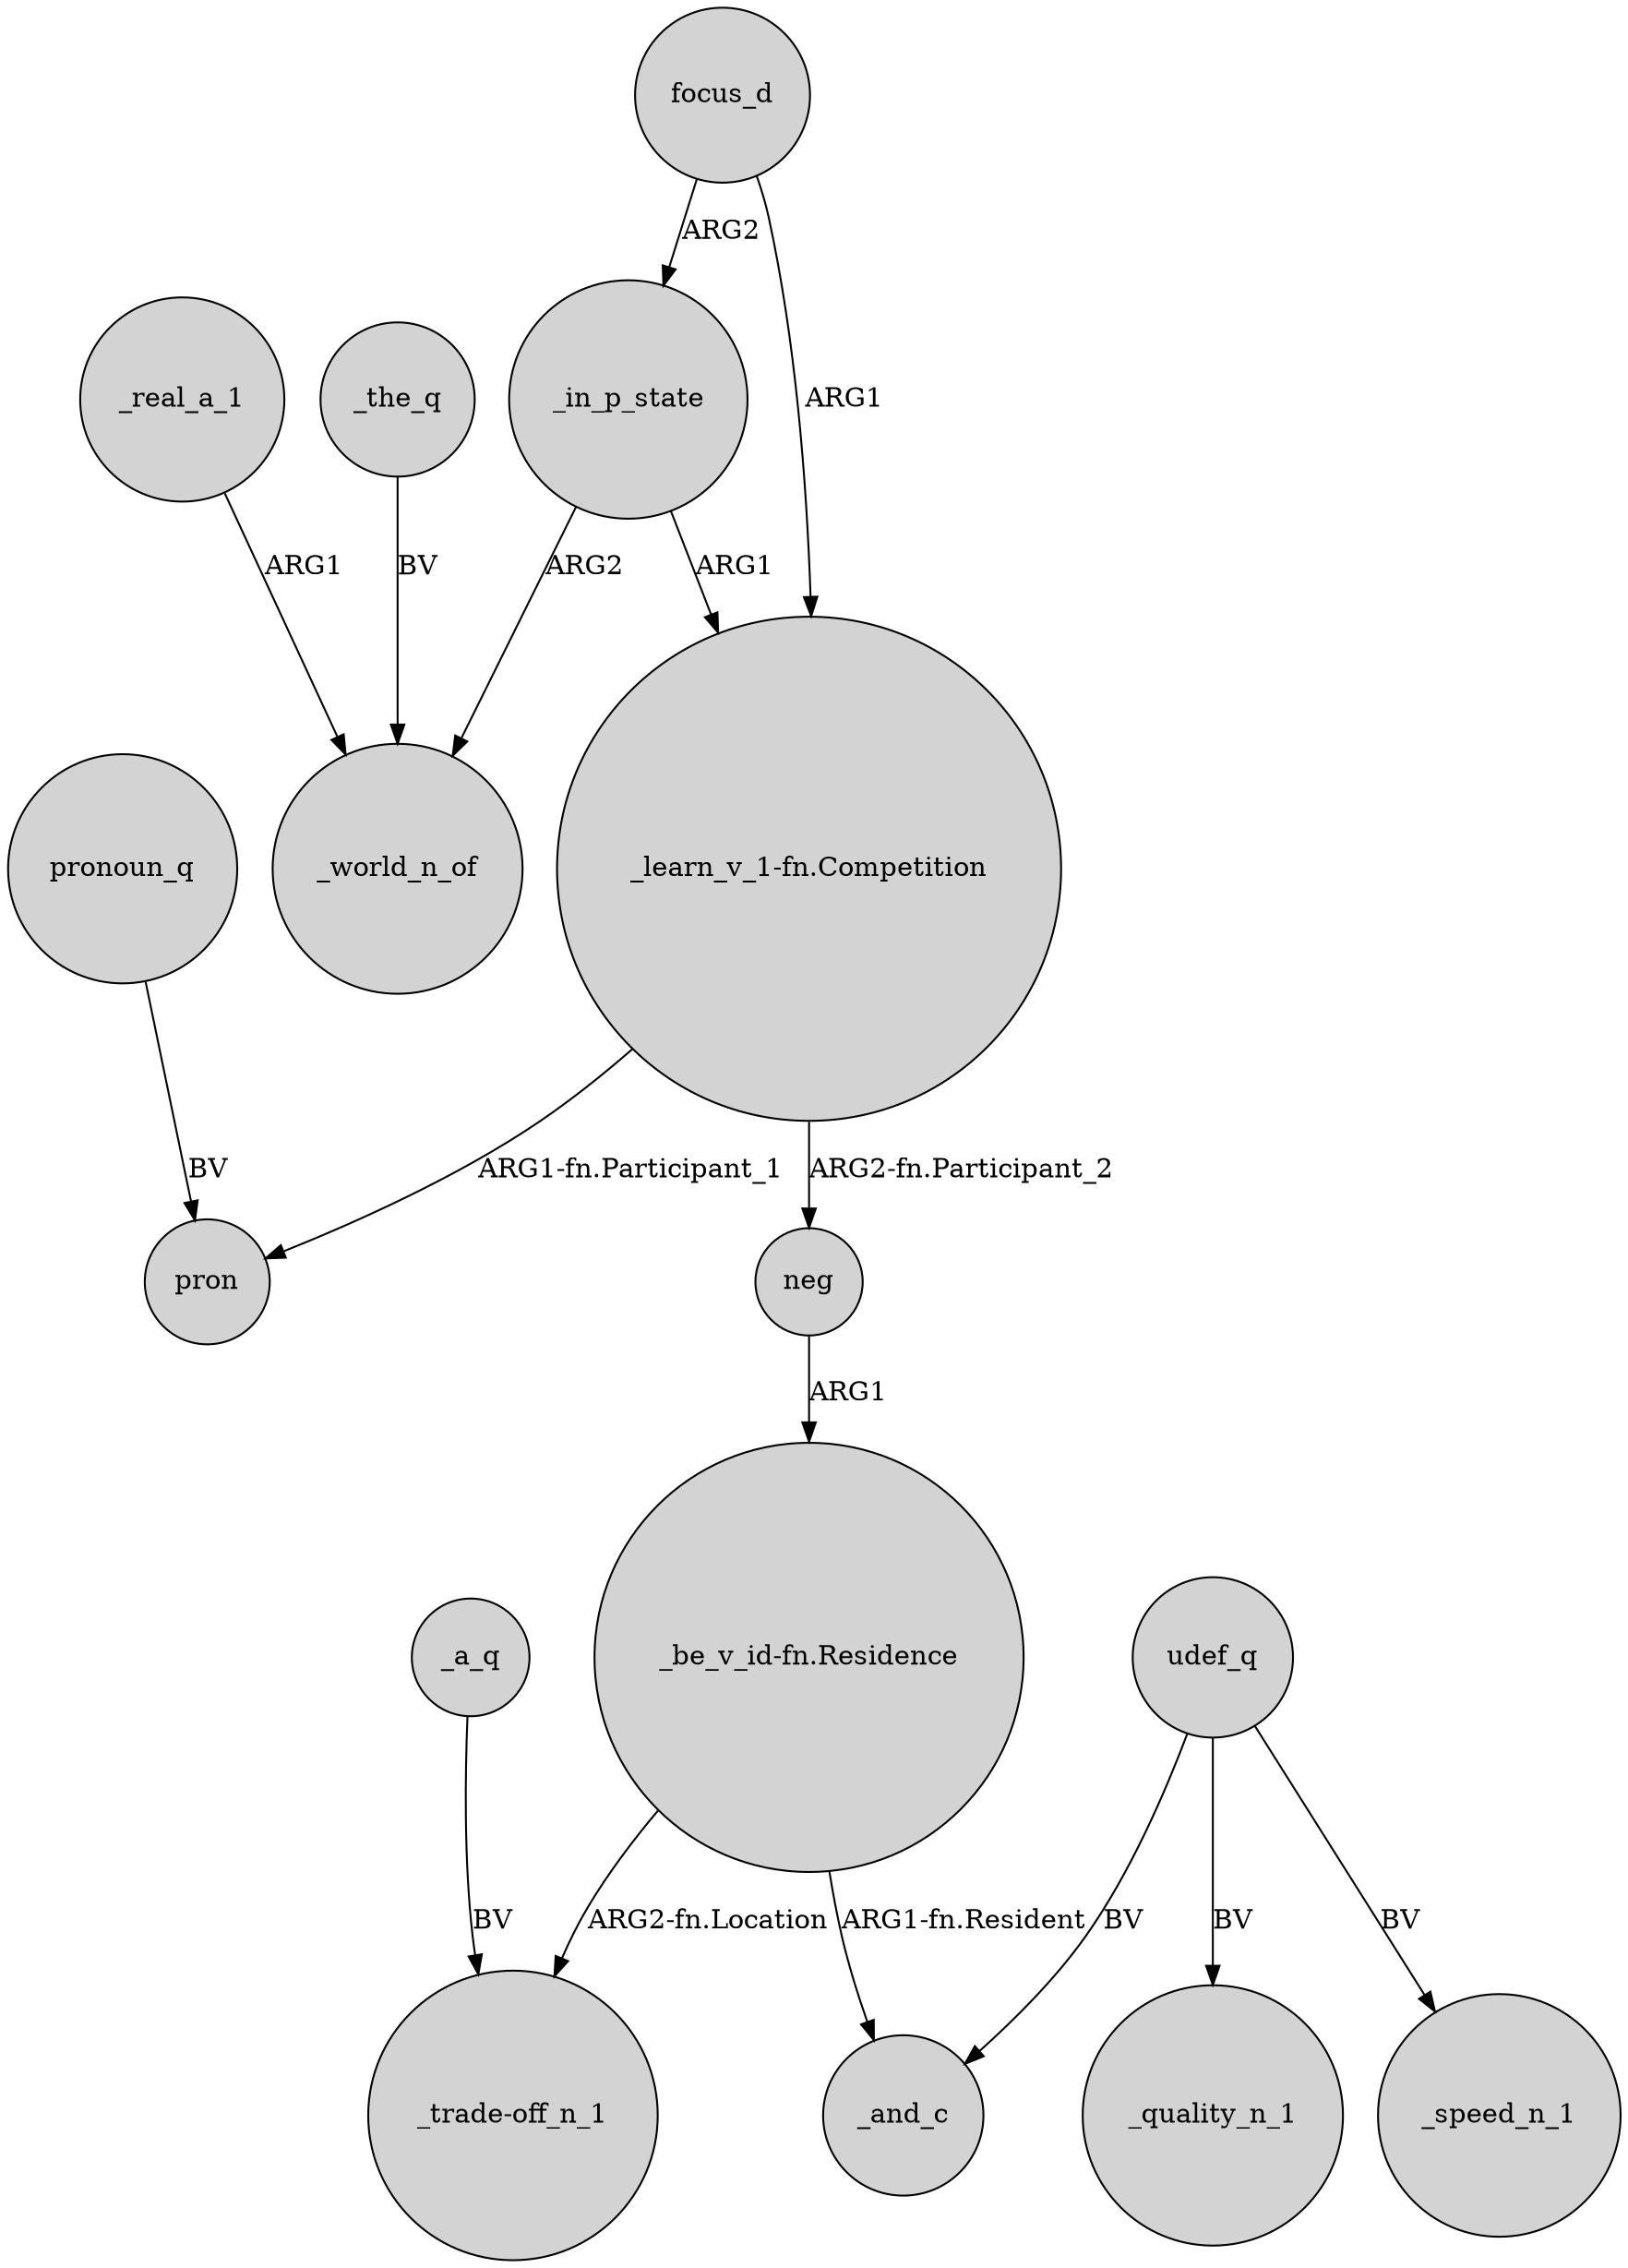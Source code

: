 digraph {
	node [shape=circle style=filled]
	focus_d -> "_learn_v_1-fn.Competition" [label=ARG1]
	udef_q -> _quality_n_1 [label=BV]
	"_be_v_id-fn.Residence" -> _and_c [label="ARG1-fn.Resident"]
	_real_a_1 -> _world_n_of [label=ARG1]
	focus_d -> _in_p_state [label=ARG2]
	_in_p_state -> _world_n_of [label=ARG2]
	udef_q -> _and_c [label=BV]
	_in_p_state -> "_learn_v_1-fn.Competition" [label=ARG1]
	"_learn_v_1-fn.Competition" -> neg [label="ARG2-fn.Participant_2"]
	"_be_v_id-fn.Residence" -> "_trade-off_n_1" [label="ARG2-fn.Location"]
	neg -> "_be_v_id-fn.Residence" [label=ARG1]
	"_learn_v_1-fn.Competition" -> pron [label="ARG1-fn.Participant_1"]
	udef_q -> _speed_n_1 [label=BV]
	pronoun_q -> pron [label=BV]
	_the_q -> _world_n_of [label=BV]
	_a_q -> "_trade-off_n_1" [label=BV]
}
